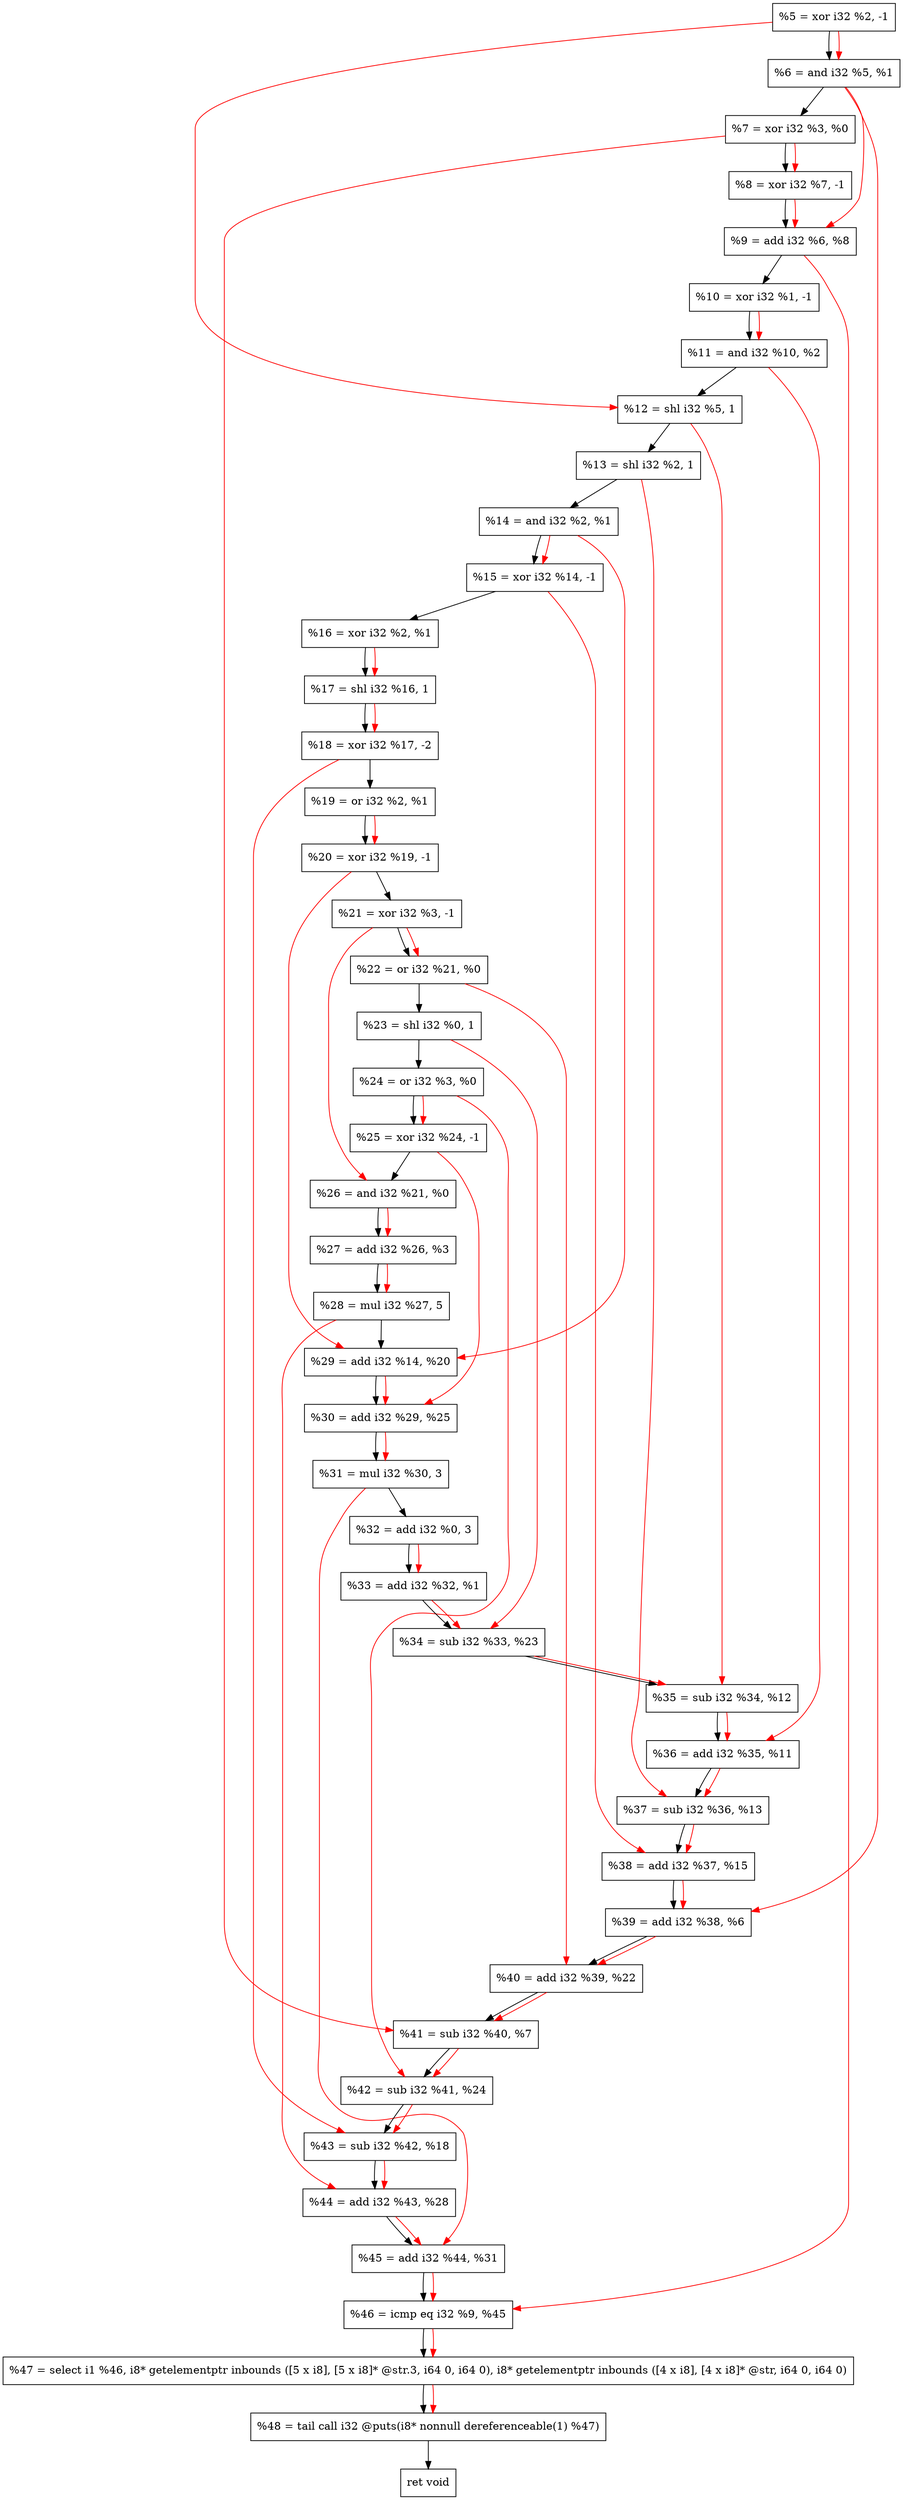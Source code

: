 digraph "DFG for'crackme' function" {
	Node0x229f180[shape=record, label="  %5 = xor i32 %2, -1"];
	Node0x229f1f0[shape=record, label="  %6 = and i32 %5, %1"];
	Node0x229f260[shape=record, label="  %7 = xor i32 %3, %0"];
	Node0x229f2d0[shape=record, label="  %8 = xor i32 %7, -1"];
	Node0x229f340[shape=record, label="  %9 = add i32 %6, %8"];
	Node0x229f3b0[shape=record, label="  %10 = xor i32 %1, -1"];
	Node0x229f420[shape=record, label="  %11 = and i32 %10, %2"];
	Node0x229f4c0[shape=record, label="  %12 = shl i32 %5, 1"];
	Node0x229f530[shape=record, label="  %13 = shl i32 %2, 1"];
	Node0x229f5a0[shape=record, label="  %14 = and i32 %2, %1"];
	Node0x229f610[shape=record, label="  %15 = xor i32 %14, -1"];
	Node0x229f680[shape=record, label="  %16 = xor i32 %2, %1"];
	Node0x229f6f0[shape=record, label="  %17 = shl i32 %16, 1"];
	Node0x229f790[shape=record, label="  %18 = xor i32 %17, -2"];
	Node0x229f800[shape=record, label="  %19 = or i32 %2, %1"];
	Node0x229f870[shape=record, label="  %20 = xor i32 %19, -1"];
	Node0x229f8e0[shape=record, label="  %21 = xor i32 %3, -1"];
	Node0x229f950[shape=record, label="  %22 = or i32 %21, %0"];
	Node0x229f9c0[shape=record, label="  %23 = shl i32 %0, 1"];
	Node0x229fa30[shape=record, label="  %24 = or i32 %3, %0"];
	Node0x229faa0[shape=record, label="  %25 = xor i32 %24, -1"];
	Node0x229fb10[shape=record, label="  %26 = and i32 %21, %0"];
	Node0x229fb80[shape=record, label="  %27 = add i32 %26, %3"];
	Node0x229fc20[shape=record, label="  %28 = mul i32 %27, 5"];
	Node0x229fc90[shape=record, label="  %29 = add i32 %14, %20"];
	Node0x229fd00[shape=record, label="  %30 = add i32 %29, %25"];
	Node0x229fda0[shape=record, label="  %31 = mul i32 %30, 3"];
	Node0x229fe10[shape=record, label="  %32 = add i32 %0, 3"];
	Node0x22a0090[shape=record, label="  %33 = add i32 %32, %1"];
	Node0x22a0100[shape=record, label="  %34 = sub i32 %33, %23"];
	Node0x22a0170[shape=record, label="  %35 = sub i32 %34, %12"];
	Node0x22a01e0[shape=record, label="  %36 = add i32 %35, %11"];
	Node0x22a0250[shape=record, label="  %37 = sub i32 %36, %13"];
	Node0x22a02c0[shape=record, label="  %38 = add i32 %37, %15"];
	Node0x22a0330[shape=record, label="  %39 = add i32 %38, %6"];
	Node0x22a03a0[shape=record, label="  %40 = add i32 %39, %22"];
	Node0x22a0410[shape=record, label="  %41 = sub i32 %40, %7"];
	Node0x22a0480[shape=record, label="  %42 = sub i32 %41, %24"];
	Node0x22a04f0[shape=record, label="  %43 = sub i32 %42, %18"];
	Node0x22a0560[shape=record, label="  %44 = add i32 %43, %28"];
	Node0x22a05d0[shape=record, label="  %45 = add i32 %44, %31"];
	Node0x22a0640[shape=record, label="  %46 = icmp eq i32 %9, %45"];
	Node0x223f268[shape=record, label="  %47 = select i1 %46, i8* getelementptr inbounds ([5 x i8], [5 x i8]* @str.3, i64 0, i64 0), i8* getelementptr inbounds ([4 x i8], [4 x i8]* @str, i64 0, i64 0)"];
	Node0x22a0ae0[shape=record, label="  %48 = tail call i32 @puts(i8* nonnull dereferenceable(1) %47)"];
	Node0x22a0b30[shape=record, label="  ret void"];
	Node0x229f180 -> Node0x229f1f0;
	Node0x229f1f0 -> Node0x229f260;
	Node0x229f260 -> Node0x229f2d0;
	Node0x229f2d0 -> Node0x229f340;
	Node0x229f340 -> Node0x229f3b0;
	Node0x229f3b0 -> Node0x229f420;
	Node0x229f420 -> Node0x229f4c0;
	Node0x229f4c0 -> Node0x229f530;
	Node0x229f530 -> Node0x229f5a0;
	Node0x229f5a0 -> Node0x229f610;
	Node0x229f610 -> Node0x229f680;
	Node0x229f680 -> Node0x229f6f0;
	Node0x229f6f0 -> Node0x229f790;
	Node0x229f790 -> Node0x229f800;
	Node0x229f800 -> Node0x229f870;
	Node0x229f870 -> Node0x229f8e0;
	Node0x229f8e0 -> Node0x229f950;
	Node0x229f950 -> Node0x229f9c0;
	Node0x229f9c0 -> Node0x229fa30;
	Node0x229fa30 -> Node0x229faa0;
	Node0x229faa0 -> Node0x229fb10;
	Node0x229fb10 -> Node0x229fb80;
	Node0x229fb80 -> Node0x229fc20;
	Node0x229fc20 -> Node0x229fc90;
	Node0x229fc90 -> Node0x229fd00;
	Node0x229fd00 -> Node0x229fda0;
	Node0x229fda0 -> Node0x229fe10;
	Node0x229fe10 -> Node0x22a0090;
	Node0x22a0090 -> Node0x22a0100;
	Node0x22a0100 -> Node0x22a0170;
	Node0x22a0170 -> Node0x22a01e0;
	Node0x22a01e0 -> Node0x22a0250;
	Node0x22a0250 -> Node0x22a02c0;
	Node0x22a02c0 -> Node0x22a0330;
	Node0x22a0330 -> Node0x22a03a0;
	Node0x22a03a0 -> Node0x22a0410;
	Node0x22a0410 -> Node0x22a0480;
	Node0x22a0480 -> Node0x22a04f0;
	Node0x22a04f0 -> Node0x22a0560;
	Node0x22a0560 -> Node0x22a05d0;
	Node0x22a05d0 -> Node0x22a0640;
	Node0x22a0640 -> Node0x223f268;
	Node0x223f268 -> Node0x22a0ae0;
	Node0x22a0ae0 -> Node0x22a0b30;
edge [color=red]
	Node0x229f180 -> Node0x229f1f0;
	Node0x229f260 -> Node0x229f2d0;
	Node0x229f1f0 -> Node0x229f340;
	Node0x229f2d0 -> Node0x229f340;
	Node0x229f3b0 -> Node0x229f420;
	Node0x229f180 -> Node0x229f4c0;
	Node0x229f5a0 -> Node0x229f610;
	Node0x229f680 -> Node0x229f6f0;
	Node0x229f6f0 -> Node0x229f790;
	Node0x229f800 -> Node0x229f870;
	Node0x229f8e0 -> Node0x229f950;
	Node0x229fa30 -> Node0x229faa0;
	Node0x229f8e0 -> Node0x229fb10;
	Node0x229fb10 -> Node0x229fb80;
	Node0x229fb80 -> Node0x229fc20;
	Node0x229f5a0 -> Node0x229fc90;
	Node0x229f870 -> Node0x229fc90;
	Node0x229fc90 -> Node0x229fd00;
	Node0x229faa0 -> Node0x229fd00;
	Node0x229fd00 -> Node0x229fda0;
	Node0x229fe10 -> Node0x22a0090;
	Node0x22a0090 -> Node0x22a0100;
	Node0x229f9c0 -> Node0x22a0100;
	Node0x22a0100 -> Node0x22a0170;
	Node0x229f4c0 -> Node0x22a0170;
	Node0x22a0170 -> Node0x22a01e0;
	Node0x229f420 -> Node0x22a01e0;
	Node0x22a01e0 -> Node0x22a0250;
	Node0x229f530 -> Node0x22a0250;
	Node0x22a0250 -> Node0x22a02c0;
	Node0x229f610 -> Node0x22a02c0;
	Node0x22a02c0 -> Node0x22a0330;
	Node0x229f1f0 -> Node0x22a0330;
	Node0x22a0330 -> Node0x22a03a0;
	Node0x229f950 -> Node0x22a03a0;
	Node0x22a03a0 -> Node0x22a0410;
	Node0x229f260 -> Node0x22a0410;
	Node0x22a0410 -> Node0x22a0480;
	Node0x229fa30 -> Node0x22a0480;
	Node0x22a0480 -> Node0x22a04f0;
	Node0x229f790 -> Node0x22a04f0;
	Node0x22a04f0 -> Node0x22a0560;
	Node0x229fc20 -> Node0x22a0560;
	Node0x22a0560 -> Node0x22a05d0;
	Node0x229fda0 -> Node0x22a05d0;
	Node0x229f340 -> Node0x22a0640;
	Node0x22a05d0 -> Node0x22a0640;
	Node0x22a0640 -> Node0x223f268;
	Node0x223f268 -> Node0x22a0ae0;
}
